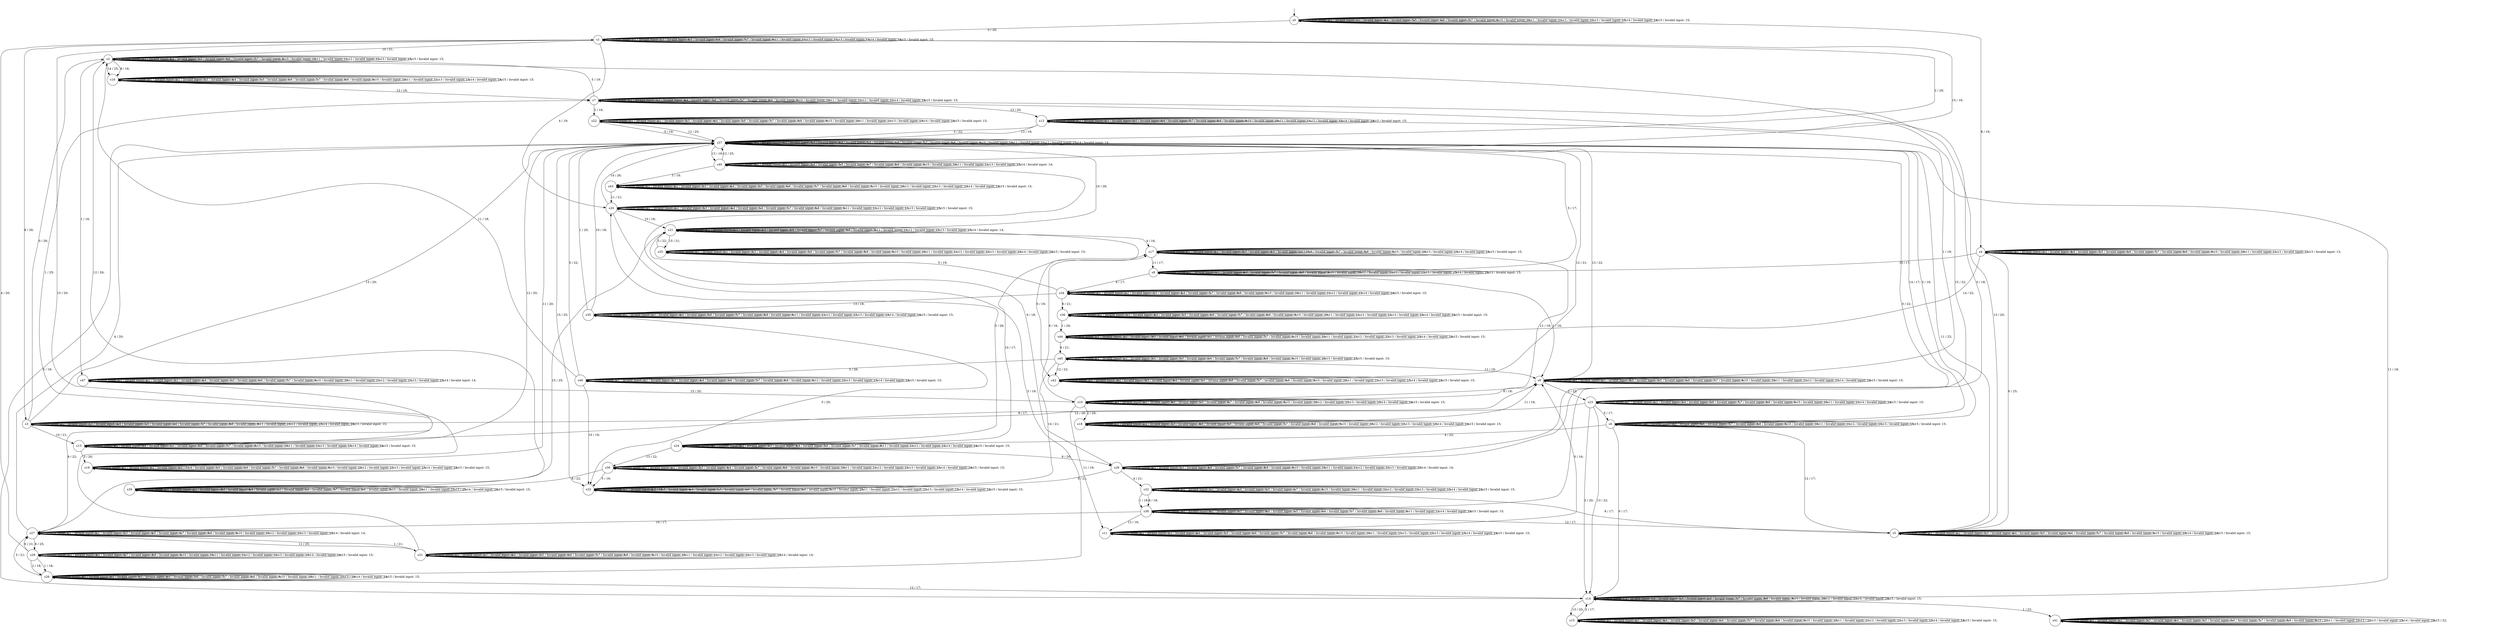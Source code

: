 digraph g {
__start0 [label="" shape="none"];

	s0 [shape="circle" label="s0"];
	s1 [shape="circle" label="s1"];
	s2 [shape="circle" label="s2"];
	s3 [shape="circle" label="s3"];
	s4 [shape="circle" label="s4"];
	s5 [shape="circle" label="s5"];
	s6 [shape="circle" label="s6"];
	s7 [shape="circle" label="s7"];
	s8 [shape="circle" label="s8"];
	s9 [shape="circle" label="s9"];
	s10 [shape="circle" label="s10"];
	s11 [shape="circle" label="s11"];
	s12 [shape="circle" label="s12"];
	s13 [shape="circle" label="s13"];
	s14 [shape="circle" label="s14"];
	s15 [shape="circle" label="s15"];
	s16 [shape="circle" label="s16"];
	s17 [shape="circle" label="s17"];
	s18 [shape="circle" label="s18"];
	s19 [shape="circle" label="s19"];
	s20 [shape="circle" label="s20"];
	s21 [shape="circle" label="s21"];
	s22 [shape="circle" label="s22"];
	s23 [shape="circle" label="s23"];
	s24 [shape="circle" label="s24"];
	s25 [shape="circle" label="s25"];
	s26 [shape="circle" label="s26"];
	s27 [shape="circle" label="s27"];
	s28 [shape="circle" label="s28"];
	s29 [shape="circle" label="s29"];
	s30 [shape="circle" label="s30"];
	s31 [shape="circle" label="s31"];
	s32 [shape="circle" label="s32"];
	s33 [shape="circle" label="s33"];
	s34 [shape="circle" label="s34"];
	s35 [shape="circle" label="s35"];
	s36 [shape="circle" label="s36"];
	s37 [shape="circle" label="s37"];
	s38 [shape="circle" label="s38"];
	s39 [shape="circle" label="s39"];
	s40 [shape="circle" label="s40"];
	s41 [shape="circle" label="s41"];
	s42 [shape="circle" label="s42"];
	s43 [shape="circle" label="s43"];
	s44 [shape="circle" label="s44"];
	s45 [shape="circle" label="s45"];
	s46 [shape="circle" label="s46"];
	s47 [shape="circle" label="s47"];
	s0 -> s1 [label="0 / 20;"];
	s0 -> s0 [label="1 / Invalid input: 2;"];
	s0 -> s0 [label="2 / Invalid input: 3;"];
	s0 -> s0 [label="3 / Invalid input: 4;"];
	s0 -> s0 [label="4 / Invalid input: 5;"];
	s0 -> s0 [label="5 / Invalid input: 6;"];
	s0 -> s0 [label="6 / Invalid input: 7;"];
	s0 -> s0 [label="7 / Invalid input: 8;"];
	s0 -> s4 [label="8 / 19;"];
	s0 -> s0 [label="10 / Invalid input: 10;"];
	s0 -> s0 [label="11 / Invalid input: 11;"];
	s0 -> s0 [label="12 / Invalid input: 12;"];
	s0 -> s0 [label="13 / Invalid input: 13;"];
	s0 -> s0 [label="14 / Invalid input: 14;"];
	s0 -> s0 [label="15 / Invalid input: 15;"];
	s1 -> s1 [label="0 / Invalid input: 1;"];
	s1 -> s1 [label="1 / Invalid input: 2;"];
	s1 -> s37 [label="2 / 20;"];
	s1 -> s1 [label="3 / Invalid input: 4;"];
	s1 -> s20 [label="4 / 19;"];
	s1 -> s1 [label="5 / Invalid input: 6;"];
	s1 -> s1 [label="6 / Invalid input: 7;"];
	s1 -> s1 [label="7 / Invalid input: 8;"];
	s1 -> s3 [label="8 / 26;"];
	s1 -> s2 [label="10 / 21;"];
	s1 -> s1 [label="11 / Invalid input: 11;"];
	s1 -> s1 [label="12 / Invalid input: 12;"];
	s1 -> s1 [label="13 / Invalid input: 13;"];
	s1 -> s1 [label="14 / Invalid input: 14;"];
	s1 -> s1 [label="15 / Invalid input: 15;"];
	s2 -> s38 [label="0 / 18;"];
	s2 -> s47 [label="1 / 16;"];
	s2 -> s2 [label="2 / Invalid input: 3;"];
	s2 -> s2 [label="3 / Invalid input: 4;"];
	s2 -> s2 [label="4 / Invalid input: 5;"];
	s2 -> s2 [label="5 / Invalid input: 6;"];
	s2 -> s2 [label="6 / Invalid input: 7;"];
	s2 -> s2 [label="7 / Invalid input: 8;"];
	s2 -> s16 [label="8 / 16;"];
	s2 -> s2 [label="10 / Invalid input: 10;"];
	s2 -> s2 [label="11 / Invalid input: 11;"];
	s2 -> s2 [label="12 / Invalid input: 12;"];
	s2 -> s2 [label="13 / Invalid input: 13;"];
	s2 -> s16 [label="14 / 25;"];
	s2 -> s2 [label="15 / Invalid input: 15;"];
	s3 -> s2 [label="0 / 26;"];
	s3 -> s3 [label="1 / Invalid input: 2;"];
	s3 -> s3 [label="2 / Invalid input: 3;"];
	s3 -> s3 [label="3 / Invalid input: 4;"];
	s3 -> s3 [label="4 / Invalid input: 5;"];
	s3 -> s3 [label="5 / Invalid input: 6;"];
	s3 -> s3 [label="6 / Invalid input: 7;"];
	s3 -> s3 [label="7 / Invalid input: 8;"];
	s3 -> s3 [label="8 / Invalid input: 9;"];
	s3 -> s13 [label="10 / 21;"];
	s3 -> s3 [label="11 / Invalid input: 11;"];
	s3 -> s3 [label="12 / Invalid input: 12;"];
	s3 -> s37 [label="13 / 20;"];
	s3 -> s3 [label="14 / Invalid input: 14;"];
	s3 -> s3 [label="15 / Invalid input: 15;"];
	s4 -> s5 [label="0 / 25;"];
	s4 -> s4 [label="1 / Invalid input: 2;"];
	s4 -> s4 [label="2 / Invalid input: 3;"];
	s4 -> s4 [label="3 / Invalid input: 4;"];
	s4 -> s4 [label="4 / Invalid input: 5;"];
	s4 -> s4 [label="5 / Invalid input: 6;"];
	s4 -> s4 [label="6 / Invalid input: 7;"];
	s4 -> s4 [label="7 / Invalid input: 8;"];
	s4 -> s4 [label="8 / Invalid input: 9;"];
	s4 -> s4 [label="10 / Invalid input: 10;"];
	s4 -> s4 [label="11 / Invalid input: 11;"];
	s4 -> s4 [label="12 / Invalid input: 12;"];
	s4 -> s4 [label="13 / Invalid input: 13;"];
	s4 -> s44 [label="14 / 22;"];
	s4 -> s8 [label="15 / 17;"];
	s5 -> s5 [label="0 / Invalid input: 1;"];
	s5 -> s5 [label="1 / Invalid input: 2;"];
	s5 -> s5 [label="2 / Invalid input: 3;"];
	s5 -> s5 [label="3 / Invalid input: 4;"];
	s5 -> s5 [label="4 / Invalid input: 5;"];
	s5 -> s5 [label="5 / Invalid input: 6;"];
	s5 -> s5 [label="6 / Invalid input: 7;"];
	s5 -> s5 [label="7 / Invalid input: 8;"];
	s5 -> s5 [label="8 / Invalid input: 9;"];
	s5 -> s5 [label="10 / Invalid input: 10;"];
	s5 -> s37 [label="11 / 22;"];
	s5 -> s6 [label="12 / 17;"];
	s5 -> s7 [label="13 / 20;"];
	s5 -> s5 [label="14 / Invalid input: 14;"];
	s5 -> s5 [label="15 / Invalid input: 15;"];
	s6 -> s14 [label="0 / 17;"];
	s6 -> s6 [label="1 / Invalid input: 2;"];
	s6 -> s6 [label="2 / Invalid input: 3;"];
	s6 -> s37 [label="3 / 16;"];
	s6 -> s24 [label="4 / 22;"];
	s6 -> s6 [label="5 / Invalid input: 6;"];
	s6 -> s6 [label="6 / Invalid input: 7;"];
	s6 -> s6 [label="7 / Invalid input: 8;"];
	s6 -> s6 [label="8 / Invalid input: 9;"];
	s6 -> s6 [label="10 / Invalid input: 10;"];
	s6 -> s6 [label="11 / Invalid input: 11;"];
	s6 -> s6 [label="12 / Invalid input: 12;"];
	s6 -> s6 [label="13 / Invalid input: 13;"];
	s6 -> s37 [label="14 / 17;"];
	s6 -> s6 [label="15 / Invalid input: 15;"];
	s7 -> s7 [label="0 / Invalid input: 1;"];
	s7 -> s7 [label="1 / Invalid input: 2;"];
	s7 -> s22 [label="2 / 16;"];
	s7 -> s7 [label="3 / Invalid input: 4;"];
	s7 -> s7 [label="4 / Invalid input: 5;"];
	s7 -> s2 [label="5 / 19;"];
	s7 -> s7 [label="6 / Invalid input: 7;"];
	s7 -> s7 [label="7 / Invalid input: 8;"];
	s7 -> s7 [label="8 / Invalid input: 9;"];
	s7 -> s7 [label="10 / Invalid input: 10;"];
	s7 -> s7 [label="11 / Invalid input: 11;"];
	s7 -> s7 [label="12 / Invalid input: 12;"];
	s7 -> s12 [label="13 / 20;"];
	s7 -> s7 [label="14 / Invalid input: 14;"];
	s7 -> s7 [label="15 / Invalid input: 15;"];
	s8 -> s8 [label="0 / Invalid input: 1;"];
	s8 -> s9 [label="1 / 16;"];
	s8 -> s8 [label="2 / Invalid input: 3;"];
	s8 -> s8 [label="3 / Invalid input: 4;"];
	s8 -> s34 [label="4 / 17;"];
	s8 -> s37 [label="5 / 17;"];
	s8 -> s8 [label="6 / Invalid input: 7;"];
	s8 -> s8 [label="7 / Invalid input: 8;"];
	s8 -> s8 [label="8 / Invalid input: 9;"];
	s8 -> s8 [label="10 / Invalid input: 10;"];
	s8 -> s8 [label="11 / Invalid input: 11;"];
	s8 -> s8 [label="12 / Invalid input: 12;"];
	s8 -> s8 [label="13 / Invalid input: 13;"];
	s8 -> s8 [label="14 / Invalid input: 14;"];
	s8 -> s8 [label="15 / Invalid input: 15;"];
	s9 -> s9 [label="0 / Invalid input: 1;"];
	s9 -> s9 [label="1 / Invalid input: 2;"];
	s9 -> s23 [label="2 / 22;"];
	s9 -> s9 [label="3 / Invalid input: 4;"];
	s9 -> s9 [label="4 / Invalid input: 5;"];
	s9 -> s9 [label="5 / Invalid input: 6;"];
	s9 -> s9 [label="6 / Invalid input: 7;"];
	s9 -> s9 [label="7 / Invalid input: 8;"];
	s9 -> s10 [label="8 / 19;"];
	s9 -> s9 [label="10 / Invalid input: 10;"];
	s9 -> s9 [label="11 / Invalid input: 11;"];
	s9 -> s9 [label="12 / Invalid input: 12;"];
	s9 -> s37 [label="13 / 22;"];
	s9 -> s9 [label="14 / Invalid input: 14;"];
	s9 -> s9 [label="15 / Invalid input: 15;"];
	s10 -> s10 [label="0 / Invalid input: 1;"];
	s10 -> s10 [label="1 / Invalid input: 2;"];
	s10 -> s18 [label="2 / 26;"];
	s10 -> s10 [label="3 / Invalid input: 4;"];
	s10 -> s10 [label="4 / Invalid input: 5;"];
	s10 -> s10 [label="5 / Invalid input: 6;"];
	s10 -> s17 [label="6 / 16;"];
	s10 -> s10 [label="7 / Invalid input: 8;"];
	s10 -> s10 [label="8 / Invalid input: 9;"];
	s10 -> s10 [label="10 / Invalid input: 10;"];
	s10 -> s11 [label="11 / 19;"];
	s10 -> s10 [label="12 / Invalid input: 12;"];
	s10 -> s10 [label="13 / Invalid input: 13;"];
	s10 -> s10 [label="14 / Invalid input: 14;"];
	s10 -> s10 [label="15 / Invalid input: 15;"];
	s11 -> s9 [label="0 / 16;"];
	s11 -> s11 [label="1 / Invalid input: 2;"];
	s11 -> s11 [label="2 / Invalid input: 3;"];
	s11 -> s11 [label="3 / Invalid input: 4;"];
	s11 -> s11 [label="4 / Invalid input: 5;"];
	s11 -> s11 [label="5 / Invalid input: 6;"];
	s11 -> s11 [label="6 / Invalid input: 7;"];
	s11 -> s11 [label="7 / Invalid input: 8;"];
	s11 -> s11 [label="8 / Invalid input: 9;"];
	s11 -> s11 [label="10 / Invalid input: 10;"];
	s11 -> s11 [label="11 / Invalid input: 11;"];
	s11 -> s11 [label="12 / Invalid input: 12;"];
	s11 -> s11 [label="13 / Invalid input: 13;"];
	s11 -> s11 [label="14 / Invalid input: 14;"];
	s11 -> s11 [label="15 / Invalid input: 15;"];
	s12 -> s12 [label="0 / Invalid input: 1;"];
	s12 -> s9 [label="1 / 19;"];
	s12 -> s12 [label="2 / Invalid input: 3;"];
	s12 -> s37 [label="3 / 22;"];
	s12 -> s12 [label="4 / Invalid input: 5;"];
	s12 -> s12 [label="5 / Invalid input: 6;"];
	s12 -> s12 [label="6 / Invalid input: 7;"];
	s12 -> s12 [label="7 / Invalid input: 8;"];
	s12 -> s12 [label="8 / Invalid input: 9;"];
	s12 -> s12 [label="10 / Invalid input: 10;"];
	s12 -> s12 [label="11 / Invalid input: 11;"];
	s12 -> s12 [label="12 / Invalid input: 12;"];
	s12 -> s37 [label="13 / 19;"];
	s12 -> s12 [label="14 / Invalid input: 14;"];
	s12 -> s12 [label="15 / Invalid input: 15;"];
	s13 -> s13 [label="0 / Invalid input: 1;"];
	s13 -> s7 [label="1 / 25;"];
	s13 -> s13 [label="2 / Invalid input: 3;"];
	s13 -> s19 [label="3 / 20;"];
	s13 -> s13 [label="4 / Invalid input: 5;"];
	s13 -> s13 [label="5 / Invalid input: 6;"];
	s13 -> s13 [label="6 / Invalid input: 7;"];
	s13 -> s13 [label="7 / Invalid input: 8;"];
	s13 -> s9 [label="8 / 17;"];
	s13 -> s13 [label="10 / Invalid input: 10;"];
	s13 -> s13 [label="11 / Invalid input: 11;"];
	s13 -> s37 [label="12 / 20;"];
	s13 -> s13 [label="13 / Invalid input: 13;"];
	s13 -> s13 [label="14 / Invalid input: 14;"];
	s13 -> s13 [label="15 / Invalid input: 15;"];
	s14 -> s14 [label="0 / Invalid input: 1;"];
	s14 -> s41 [label="1 / 22;"];
	s14 -> s14 [label="2 / Invalid input: 3;"];
	s14 -> s37 [label="3 / 19;"];
	s14 -> s14 [label="4 / Invalid input: 5;"];
	s14 -> s14 [label="5 / Invalid input: 6;"];
	s14 -> s14 [label="6 / Invalid input: 7;"];
	s14 -> s14 [label="7 / Invalid input: 8;"];
	s14 -> s14 [label="8 / Invalid input: 9;"];
	s14 -> s14 [label="10 / Invalid input: 10;"];
	s14 -> s37 [label="11 / 18;"];
	s14 -> s14 [label="12 / Invalid input: 12;"];
	s14 -> s15 [label="13 / 20;"];
	s14 -> s14 [label="14 / Invalid input: 14;"];
	s14 -> s14 [label="15 / Invalid input: 15;"];
	s15 -> s15 [label="0 / Invalid input: 1;"];
	s15 -> s15 [label="1 / Invalid input: 2;"];
	s15 -> s14 [label="2 / 17;"];
	s15 -> s15 [label="3 / Invalid input: 4;"];
	s15 -> s15 [label="4 / Invalid input: 5;"];
	s15 -> s15 [label="5 / Invalid input: 6;"];
	s15 -> s15 [label="6 / Invalid input: 7;"];
	s15 -> s15 [label="7 / Invalid input: 8;"];
	s15 -> s15 [label="8 / Invalid input: 9;"];
	s15 -> s15 [label="10 / Invalid input: 10;"];
	s15 -> s15 [label="11 / Invalid input: 11;"];
	s15 -> s15 [label="12 / Invalid input: 12;"];
	s15 -> s15 [label="13 / Invalid input: 13;"];
	s15 -> s15 [label="14 / Invalid input: 14;"];
	s15 -> s15 [label="15 / Invalid input: 15;"];
	s16 -> s16 [label="0 / Invalid input: 1;"];
	s16 -> s16 [label="1 / Invalid input: 2;"];
	s16 -> s16 [label="2 / Invalid input: 3;"];
	s16 -> s16 [label="3 / Invalid input: 4;"];
	s16 -> s16 [label="4 / Invalid input: 5;"];
	s16 -> s16 [label="5 / Invalid input: 6;"];
	s16 -> s16 [label="6 / Invalid input: 7;"];
	s16 -> s16 [label="7 / Invalid input: 8;"];
	s16 -> s16 [label="8 / Invalid input: 9;"];
	s16 -> s16 [label="10 / Invalid input: 10;"];
	s16 -> s16 [label="11 / Invalid input: 11;"];
	s16 -> s7 [label="12 / 16;"];
	s16 -> s16 [label="13 / Invalid input: 13;"];
	s16 -> s16 [label="14 / Invalid input: 14;"];
	s16 -> s16 [label="15 / Invalid input: 15;"];
	s17 -> s17 [label="0 / Invalid input: 1;"];
	s17 -> s17 [label="1 / Invalid input: 2;"];
	s17 -> s17 [label="2 / Invalid input: 3;"];
	s17 -> s17 [label="3 / Invalid input: 4;"];
	s17 -> s17 [label="4 / Invalid input: 5;"];
	s17 -> s17 [label="5 / 16;"];
	s17 -> s17 [label="6 / Invalid input: 7;"];
	s17 -> s17 [label="7 / Invalid input: 8;"];
	s17 -> s17 [label="8 / Invalid input: 9;"];
	s17 -> s17 [label="10 / Invalid input: 10;"];
	s17 -> s8 [label="11 / 17;"];
	s17 -> s10 [label="12 / 19;"];
	s17 -> s17 [label="13 / Invalid input: 13;"];
	s17 -> s17 [label="14 / Invalid input: 14;"];
	s17 -> s17 [label="15 / Invalid input: 15;"];
	s18 -> s18 [label="0 / Invalid input: 1;"];
	s18 -> s18 [label="1 / Invalid input: 2;"];
	s18 -> s18 [label="2 / Invalid input: 3;"];
	s18 -> s18 [label="3 / Invalid input: 4;"];
	s18 -> s18 [label="4 / Invalid input: 5;"];
	s18 -> s18 [label="5 / Invalid input: 6;"];
	s18 -> s18 [label="6 / Invalid input: 7;"];
	s18 -> s18 [label="7 / Invalid input: 8;"];
	s18 -> s18 [label="8 / Invalid input: 9;"];
	s18 -> s18 [label="10 / Invalid input: 10;"];
	s18 -> s9 [label="11 / 16;"];
	s18 -> s18 [label="12 / Invalid input: 12;"];
	s18 -> s18 [label="13 / Invalid input: 13;"];
	s18 -> s18 [label="14 / Invalid input: 14;"];
	s18 -> s18 [label="15 / Invalid input: 15;"];
	s19 -> s19 [label="0 / Invalid input: 1;"];
	s19 -> s19 [label="1 / Invalid input: 2;"];
	s19 -> s19 [label="2 / Invalid input: 3;"];
	s19 -> s19 [label="3 / 21;"];
	s19 -> s19 [label="4 / Invalid input: 5;"];
	s19 -> s19 [label="5 / Invalid input: 6;"];
	s19 -> s19 [label="6 / Invalid input: 7;"];
	s19 -> s19 [label="7 / Invalid input: 8;"];
	s19 -> s19 [label="8 / Invalid input: 9;"];
	s19 -> s19 [label="10 / Invalid input: 10;"];
	s19 -> s37 [label="11 / 20;"];
	s19 -> s19 [label="12 / Invalid input: 12;"];
	s19 -> s19 [label="13 / Invalid input: 13;"];
	s19 -> s19 [label="14 / Invalid input: 14;"];
	s19 -> s19 [label="15 / Invalid input: 15;"];
	s20 -> s20 [label="0 / Invalid input: 1;"];
	s20 -> s20 [label="1 / Invalid input: 2;"];
	s20 -> s20 [label="2 / Invalid input: 3;"];
	s20 -> s20 [label="3 / Invalid input: 4;"];
	s20 -> s20 [label="4 / Invalid input: 5;"];
	s20 -> s26 [label="5 / 18;"];
	s20 -> s20 [label="6 / Invalid input: 7;"];
	s20 -> s20 [label="7 / Invalid input: 8;"];
	s20 -> s20 [label="8 / Invalid input: 9;"];
	s20 -> s21 [label="10 / 18;"];
	s20 -> s20 [label="11 / Invalid input: 11;"];
	s20 -> s20 [label="12 / Invalid input: 12;"];
	s20 -> s20 [label="13 / Invalid input: 13;"];
	s20 -> s37 [label="14 / 26;"];
	s20 -> s20 [label="15 / Invalid input: 15;"];
	s21 -> s42 [label="0 / 19;"];
	s21 -> s21 [label="1 / Invalid input: 2;"];
	s21 -> s21 [label="2 / Invalid input: 3;"];
	s21 -> s21 [label="3 / Invalid input: 4;"];
	s21 -> s17 [label="4 / 16;"];
	s21 -> s21 [label="5 / Invalid input: 6;"];
	s21 -> s21 [label="6 / Invalid input: 7;"];
	s21 -> s21 [label="7 / Invalid input: 8;"];
	s21 -> s21 [label="8 / Invalid input: 9;"];
	s21 -> s37 [label="10 / 26;"];
	s21 -> s21 [label="11 / Invalid input: 11;"];
	s21 -> s21 [label="12 / Invalid input: 12;"];
	s21 -> s21 [label="13 / Invalid input: 13;"];
	s21 -> s21 [label="14 / Invalid input: 14;"];
	s21 -> s25 [label="15 / 21;"];
	s22 -> s22 [label="0 / Invalid input: 1;"];
	s22 -> s22 [label="1 / Invalid input: 2;"];
	s22 -> s22 [label="2 / Invalid input: 3;"];
	s22 -> s22 [label="3 / Invalid input: 4;"];
	s22 -> s22 [label="4 / Invalid input: 5;"];
	s22 -> s37 [label="5 / 19;"];
	s22 -> s22 [label="6 / Invalid input: 7;"];
	s22 -> s22 [label="7 / Invalid input: 8;"];
	s22 -> s22 [label="8 / Invalid input: 9;"];
	s22 -> s22 [label="10 / Invalid input: 10;"];
	s22 -> s22 [label="11 / Invalid input: 11;"];
	s22 -> s37 [label="12 / 25;"];
	s22 -> s22 [label="13 / Invalid input: 13;"];
	s22 -> s22 [label="14 / Invalid input: 14;"];
	s22 -> s22 [label="15 / Invalid input: 15;"];
	s23 -> s23 [label="0 / Invalid input: 1;"];
	s23 -> s23 [label="1 / Invalid input: 2;"];
	s23 -> s23 [label="2 / Invalid input: 3;"];
	s23 -> s14 [label="3 / 20;"];
	s23 -> s23 [label="4 / Invalid input: 5;"];
	s23 -> s6 [label="5 / 17;"];
	s23 -> s23 [label="6 / Invalid input: 7;"];
	s23 -> s23 [label="7 / Invalid input: 8;"];
	s23 -> s23 [label="8 / Invalid input: 9;"];
	s23 -> s23 [label="10 / Invalid input: 10;"];
	s23 -> s23 [label="11 / Invalid input: 11;"];
	s23 -> s3 [label="12 / 26;"];
	s23 -> s14 [label="13 / 22;"];
	s23 -> s23 [label="14 / Invalid input: 14;"];
	s23 -> s23 [label="15 / Invalid input: 15;"];
	s24 -> s24 [label="0 / Invalid input: 1;"];
	s24 -> s24 [label="1 / Invalid input: 2;"];
	s24 -> s24 [label="2 / Invalid input: 3;"];
	s24 -> s24 [label="3 / Invalid input: 4;"];
	s24 -> s24 [label="4 / Invalid input: 5;"];
	s24 -> s20 [label="5 / 26;"];
	s24 -> s24 [label="6 / Invalid input: 7;"];
	s24 -> s24 [label="7 / Invalid input: 8;"];
	s24 -> s28 [label="8 / 20;"];
	s24 -> s17 [label="10 / 17;"];
	s24 -> s24 [label="11 / Invalid input: 11;"];
	s24 -> s24 [label="12 / Invalid input: 12;"];
	s24 -> s30 [label="13 / 22;"];
	s24 -> s24 [label="14 / Invalid input: 14;"];
	s24 -> s24 [label="15 / Invalid input: 15;"];
	s25 -> s25 [label="0 / Invalid input: 1;"];
	s25 -> s25 [label="1 / Invalid input: 2;"];
	s25 -> s25 [label="2 / Invalid input: 3;"];
	s25 -> s25 [label="3 / Invalid input: 4;"];
	s25 -> s25 [label="4 / Invalid input: 5;"];
	s25 -> s21 [label="5 / 22;"];
	s25 -> s25 [label="6 / Invalid input: 7;"];
	s25 -> s25 [label="7 / Invalid input: 8;"];
	s25 -> s25 [label="8 / Invalid input: 9;"];
	s25 -> s25 [label="10 / Invalid input: 10;"];
	s25 -> s25 [label="11 / Invalid input: 11;"];
	s25 -> s25 [label="12 / Invalid input: 12;"];
	s25 -> s25 [label="13 / Invalid input: 13;"];
	s25 -> s25 [label="14 / Invalid input: 14;"];
	s25 -> s25 [label="15 / Invalid input: 15;"];
	s26 -> s26 [label="0 / Invalid input: 1;"];
	s26 -> s26 [label="1 / Invalid input: 2;"];
	s26 -> s26 [label="2 / Invalid input: 3;"];
	s26 -> s26 [label="3 / Invalid input: 4;"];
	s26 -> s26 [label="4 / Invalid input: 5;"];
	s26 -> s27 [label="5 / 21;"];
	s26 -> s26 [label="6 / Invalid input: 7;"];
	s26 -> s26 [label="7 / Invalid input: 8;"];
	s26 -> s26 [label="8 / Invalid input: 9;"];
	s26 -> s26 [label="10 / Invalid input: 10;"];
	s26 -> s26 [label="11 / Invalid input: 11;"];
	s26 -> s14 [label="12 / 17;"];
	s26 -> s26 [label="13 / 19;"];
	s26 -> s26 [label="14 / Invalid input: 14;"];
	s26 -> s26 [label="15 / Invalid input: 15;"];
	s27 -> s27 [label="0 / Invalid input: 1;"];
	s27 -> s27 [label="1 / Invalid input: 2;"];
	s27 -> s27 [label="2 / Invalid input: 3;"];
	s27 -> s27 [label="3 / Invalid input: 4;"];
	s27 -> s37 [label="4 / 20;"];
	s27 -> s27 [label="5 / Invalid input: 6;"];
	s27 -> s29 [label="6 / 25;"];
	s27 -> s27 [label="7 / Invalid input: 8;"];
	s27 -> s27 [label="8 / Invalid input: 9;"];
	s27 -> s27 [label="10 / Invalid input: 10;"];
	s27 -> s31 [label="11 / 25;"];
	s27 -> s27 [label="12 / Invalid input: 12;"];
	s27 -> s27 [label="13 / Invalid input: 13;"];
	s27 -> s27 [label="14 / Invalid input: 14;"];
	s27 -> s21 [label="15 / 25;"];
	s28 -> s37 [label="0 / 22;"];
	s28 -> s28 [label="1 / Invalid input: 2;"];
	s28 -> s28 [label="2 / Invalid input: 3;"];
	s28 -> s28 [label="3 / Invalid input: 4;"];
	s28 -> s32 [label="4 / 21;"];
	s28 -> s33 [label="5 / 21;"];
	s28 -> s28 [label="6 / Invalid input: 7;"];
	s28 -> s28 [label="7 / Invalid input: 8;"];
	s28 -> s28 [label="8 / Invalid input: 9;"];
	s28 -> s28 [label="10 / Invalid input: 10;"];
	s28 -> s28 [label="11 / Invalid input: 11;"];
	s28 -> s28 [label="12 / Invalid input: 12;"];
	s28 -> s28 [label="13 / Invalid input: 13;"];
	s28 -> s28 [label="14 / Invalid input: 14;"];
	s28 -> s7 [label="15 / 22;"];
	s29 -> s29 [label="0 / Invalid input: 1;"];
	s29 -> s26 [label="1 / 18;"];
	s29 -> s26 [label="2 / 18;"];
	s29 -> s29 [label="3 / Invalid input: 4;"];
	s29 -> s1 [label="4 / 20;"];
	s29 -> s29 [label="5 / Invalid input: 6;"];
	s29 -> s27 [label="6 / 21;"];
	s29 -> s29 [label="7 / Invalid input: 8;"];
	s29 -> s29 [label="8 / Invalid input: 9;"];
	s29 -> s29 [label="10 / Invalid input: 10;"];
	s29 -> s29 [label="11 / Invalid input: 11;"];
	s29 -> s29 [label="12 / Invalid input: 12;"];
	s29 -> s29 [label="13 / Invalid input: 13;"];
	s29 -> s29 [label="14 / Invalid input: 14;"];
	s29 -> s29 [label="15 / Invalid input: 15;"];
	s30 -> s30 [label="0 / Invalid input: 1;"];
	s30 -> s30 [label="1 / Invalid input: 2;"];
	s30 -> s30 [label="2 / Invalid input: 3;"];
	s30 -> s30 [label="3 / Invalid input: 4;"];
	s30 -> s30 [label="4 / Invalid input: 5;"];
	s30 -> s33 [label="5 / 16;"];
	s30 -> s39 [label="6 / 22;"];
	s30 -> s30 [label="7 / Invalid input: 8;"];
	s30 -> s30 [label="8 / Invalid input: 9;"];
	s30 -> s30 [label="10 / Invalid input: 10;"];
	s30 -> s30 [label="11 / Invalid input: 11;"];
	s30 -> s30 [label="12 / Invalid input: 12;"];
	s30 -> s30 [label="13 / Invalid input: 13;"];
	s30 -> s30 [label="14 / Invalid input: 14;"];
	s30 -> s30 [label="15 / Invalid input: 15;"];
	s31 -> s31 [label="0 / Invalid input: 1;"];
	s31 -> s27 [label="1 / 21;"];
	s31 -> s31 [label="2 / Invalid input: 3;"];
	s31 -> s31 [label="3 / Invalid input: 4;"];
	s31 -> s31 [label="4 / Invalid input: 5;"];
	s31 -> s31 [label="5 / Invalid input: 6;"];
	s31 -> s31 [label="6 / Invalid input: 7;"];
	s31 -> s31 [label="7 / Invalid input: 8;"];
	s31 -> s31 [label="8 / Invalid input: 9;"];
	s31 -> s31 [label="10 / Invalid input: 10;"];
	s31 -> s31 [label="11 / Invalid input: 11;"];
	s31 -> s31 [label="12 / Invalid input: 12;"];
	s31 -> s31 [label="13 / Invalid input: 13;"];
	s31 -> s31 [label="14 / Invalid input: 14;"];
	s31 -> s1 [label="15 / 20;"];
	s32 -> s32 [label="0 / Invalid input: 1;"];
	s32 -> s38 [label="1 / 18;"];
	s32 -> s32 [label="2 / Invalid input: 3;"];
	s32 -> s32 [label="3 / Invalid input: 4;"];
	s32 -> s32 [label="4 / Invalid input: 5;"];
	s32 -> s32 [label="5 / Invalid input: 6;"];
	s32 -> s38 [label="6 / 18;"];
	s32 -> s32 [label="7 / Invalid input: 8;"];
	s32 -> s5 [label="8 / 17;"];
	s32 -> s32 [label="10 / Invalid input: 10;"];
	s32 -> s32 [label="11 / Invalid input: 11;"];
	s32 -> s32 [label="12 / Invalid input: 12;"];
	s32 -> s32 [label="13 / Invalid input: 13;"];
	s32 -> s32 [label="14 / Invalid input: 14;"];
	s32 -> s32 [label="15 / Invalid input: 15;"];
	s33 -> s33 [label="0 / Invalid input: 1;"];
	s33 -> s33 [label="1 / Invalid input: 2;"];
	s33 -> s33 [label="2 / 19;"];
	s33 -> s33 [label="3 / Invalid input: 4;"];
	s33 -> s33 [label="4 / Invalid input: 5;"];
	s33 -> s33 [label="5 / Invalid input: 6;"];
	s33 -> s33 [label="6 / Invalid input: 7;"];
	s33 -> s33 [label="7 / Invalid input: 8;"];
	s33 -> s33 [label="8 / Invalid input: 9;"];
	s33 -> s33 [label="10 / Invalid input: 10;"];
	s33 -> s33 [label="11 / Invalid input: 11;"];
	s33 -> s33 [label="12 / Invalid input: 12;"];
	s33 -> s33 [label="13 / Invalid input: 13;"];
	s33 -> s33 [label="14 / Invalid input: 14;"];
	s33 -> s33 [label="15 / Invalid input: 15;"];
	s34 -> s34 [label="0 / Invalid input: 1;"];
	s34 -> s34 [label="1 / Invalid input: 2;"];
	s34 -> s34 [label="2 / Invalid input: 3;"];
	s34 -> s34 [label="3 / Invalid input: 4;"];
	s34 -> s34 [label="4 / Invalid input: 5;"];
	s34 -> s21 [label="5 / 19;"];
	s34 -> s36 [label="6 / 21;"];
	s34 -> s34 [label="7 / Invalid input: 8;"];
	s34 -> s34 [label="8 / Invalid input: 9;"];
	s34 -> s34 [label="10 / Invalid input: 10;"];
	s34 -> s34 [label="11 / Invalid input: 11;"];
	s34 -> s34 [label="12 / Invalid input: 12;"];
	s34 -> s35 [label="13 / 19;"];
	s34 -> s34 [label="14 / Invalid input: 14;"];
	s34 -> s34 [label="15 / Invalid input: 15;"];
	s35 -> s35 [label="0 / Invalid input: 1;"];
	s35 -> s37 [label="1 / 20;"];
	s35 -> s35 [label="2 / Invalid input: 3;"];
	s35 -> s35 [label="3 / Invalid input: 4;"];
	s35 -> s35 [label="4 / Invalid input: 5;"];
	s35 -> s33 [label="5 / 20;"];
	s35 -> s35 [label="6 / Invalid input: 7;"];
	s35 -> s35 [label="7 / Invalid input: 8;"];
	s35 -> s35 [label="8 / Invalid input: 9;"];
	s35 -> s37 [label="10 / 18;"];
	s35 -> s35 [label="11 / Invalid input: 11;"];
	s35 -> s35 [label="12 / Invalid input: 12;"];
	s35 -> s35 [label="13 / Invalid input: 13;"];
	s35 -> s35 [label="14 / Invalid input: 14;"];
	s35 -> s35 [label="15 / Invalid input: 15;"];
	s36 -> s36 [label="0 / Invalid input: 1;"];
	s36 -> s44 [label="1 / 26;"];
	s36 -> s36 [label="2 / Invalid input: 3;"];
	s36 -> s36 [label="3 / Invalid input: 4;"];
	s36 -> s36 [label="4 / Invalid input: 5;"];
	s36 -> s36 [label="5 / Invalid input: 6;"];
	s36 -> s36 [label="6 / Invalid input: 7;"];
	s36 -> s36 [label="7 / Invalid input: 8;"];
	s36 -> s36 [label="8 / Invalid input: 9;"];
	s36 -> s36 [label="10 / Invalid input: 10;"];
	s36 -> s36 [label="11 / Invalid input: 11;"];
	s36 -> s36 [label="12 / Invalid input: 12;"];
	s36 -> s36 [label="13 / Invalid input: 13;"];
	s36 -> s36 [label="14 / Invalid input: 14;"];
	s36 -> s36 [label="15 / Invalid input: 15;"];
	s37 -> s37 [label="0 / Invalid input: 1;"];
	s37 -> s37 [label="1 / Invalid input: 2;"];
	s37 -> s37 [label="2 / Invalid input: 3;"];
	s37 -> s37 [label="3 / Invalid input: 4;"];
	s37 -> s37 [label="4 / Invalid input: 5;"];
	s37 -> s37 [label="5 / Invalid input: 6;"];
	s37 -> s37 [label="6 / Invalid input: 7;"];
	s37 -> s37 [label="7 / Invalid input: 8;"];
	s37 -> s37 [label="8 / Invalid input: 9;"];
	s37 -> s37 [label="10 / Invalid input: 10;"];
	s37 -> s37 [label="11 / Invalid input: 11;"];
	s37 -> s37 [label="12 / Invalid input: 12;"];
	s37 -> s40 [label="13 / 19;"];
	s37 -> s37 [label="14 / Invalid input: 14;"];
	s37 -> s33 [label="15 / 25;"];
	s38 -> s38 [label="0 / Invalid input: 1;"];
	s38 -> s38 [label="1 / Invalid input: 2;"];
	s38 -> s38 [label="2 / Invalid input: 3;"];
	s38 -> s38 [label="3 / Invalid input: 4;"];
	s38 -> s38 [label="4 / Invalid input: 5;"];
	s38 -> s38 [label="5 / Invalid input: 6;"];
	s38 -> s38 [label="6 / Invalid input: 7;"];
	s38 -> s38 [label="7 / Invalid input: 8;"];
	s38 -> s38 [label="8 / Invalid input: 9;"];
	s38 -> s27 [label="10 / 17;"];
	s38 -> s38 [label="11 / Invalid input: 11;"];
	s38 -> s5 [label="12 / 17;"];
	s38 -> s11 [label="13 / 16;"];
	s38 -> s38 [label="14 / Invalid input: 14;"];
	s38 -> s38 [label="15 / Invalid input: 15;"];
	s39 -> s39 [label="0 / Invalid input: 1;"];
	s39 -> s39 [label="1 / Invalid input: 2;"];
	s39 -> s39 [label="2 / Invalid input: 3;"];
	s39 -> s39 [label="3 / Invalid input: 4;"];
	s39 -> s39 [label="4 / Invalid input: 5;"];
	s39 -> s39 [label="5 / Invalid input: 6;"];
	s39 -> s39 [label="6 / Invalid input: 7;"];
	s39 -> s39 [label="7 / Invalid input: 8;"];
	s39 -> s39 [label="8 / Invalid input: 9;"];
	s39 -> s39 [label="10 / Invalid input: 10;"];
	s39 -> s39 [label="11 / Invalid input: 11;"];
	s39 -> s2 [label="12 / 26;"];
	s39 -> s39 [label="13 / 25;"];
	s39 -> s39 [label="14 / Invalid input: 14;"];
	s39 -> s39 [label="15 / Invalid input: 15;"];
	s40 -> s40 [label="0 / Invalid input: 1;"];
	s40 -> s40 [label="1 / Invalid input: 2;"];
	s40 -> s40 [label="2 / Invalid input: 3;"];
	s40 -> s43 [label="3 / 18;"];
	s40 -> s40 [label="4 / Invalid input: 5;"];
	s40 -> s40 [label="5 / Invalid input: 6;"];
	s40 -> s28 [label="6 / 18;"];
	s40 -> s40 [label="7 / Invalid input: 8;"];
	s40 -> s40 [label="8 / Invalid input: 9;"];
	s40 -> s40 [label="10 / Invalid input: 10;"];
	s40 -> s40 [label="11 / Invalid input: 11;"];
	s40 -> s37 [label="12 / 25;"];
	s40 -> s40 [label="13 / Invalid input: 13;"];
	s40 -> s40 [label="14 / Invalid input: 14;"];
	s40 -> s1 [label="15 / 16;"];
	s41 -> s41 [label="0 / Invalid input: 1;"];
	s41 -> s41 [label="1 / Invalid input: 2;"];
	s41 -> s41 [label="2 / Invalid input: 3;"];
	s41 -> s41 [label="3 / Invalid input: 4;"];
	s41 -> s41 [label="4 / Invalid input: 5;"];
	s41 -> s41 [label="5 / Invalid input: 6;"];
	s41 -> s41 [label="6 / Invalid input: 7;"];
	s41 -> s41 [label="7 / Invalid input: 8;"];
	s41 -> s41 [label="8 / Invalid input: 9;"];
	s41 -> s41 [label="10 / 22;"];
	s41 -> s41 [label="11 / Invalid input: 11;"];
	s41 -> s41 [label="12 / 22;"];
	s41 -> s41 [label="13 / Invalid input: 13;"];
	s41 -> s41 [label="14 / Invalid input: 14;"];
	s41 -> s41 [label="15 / 22;"];
	s42 -> s42 [label="0 / Invalid input: 1;"];
	s42 -> s42 [label="1 / Invalid input: 2;"];
	s42 -> s42 [label="2 / Invalid input: 3;"];
	s42 -> s42 [label="3 / Invalid input: 4;"];
	s42 -> s42 [label="4 / Invalid input: 5;"];
	s42 -> s42 [label="5 / Invalid input: 6;"];
	s42 -> s42 [label="6 / Invalid input: 7;"];
	s42 -> s42 [label="7 / Invalid input: 8;"];
	s42 -> s42 [label="8 / Invalid input: 9;"];
	s42 -> s42 [label="10 / Invalid input: 10;"];
	s42 -> s42 [label="11 / Invalid input: 11;"];
	s42 -> s37 [label="12 / 21;"];
	s42 -> s42 [label="13 / Invalid input: 13;"];
	s42 -> s42 [label="14 / Invalid input: 14;"];
	s42 -> s42 [label="15 / Invalid input: 15;"];
	s43 -> s43 [label="0 / Invalid input: 1;"];
	s43 -> s43 [label="1 / Invalid input: 2;"];
	s43 -> s43 [label="2 / Invalid input: 3;"];
	s43 -> s43 [label="3 / Invalid input: 4;"];
	s43 -> s43 [label="4 / Invalid input: 5;"];
	s43 -> s43 [label="5 / Invalid input: 6;"];
	s43 -> s43 [label="6 / Invalid input: 7;"];
	s43 -> s43 [label="7 / Invalid input: 8;"];
	s43 -> s43 [label="8 / Invalid input: 9;"];
	s43 -> s43 [label="10 / Invalid input: 10;"];
	s43 -> s20 [label="11 / 21;"];
	s43 -> s43 [label="12 / Invalid input: 12;"];
	s43 -> s43 [label="13 / Invalid input: 13;"];
	s43 -> s43 [label="14 / Invalid input: 14;"];
	s43 -> s43 [label="15 / Invalid input: 15;"];
	s44 -> s44 [label="0 / Invalid input: 1;"];
	s44 -> s44 [label="1 / Invalid input: 2;"];
	s44 -> s44 [label="2 / Invalid input: 3;"];
	s44 -> s44 [label="3 / Invalid input: 4;"];
	s44 -> s44 [label="4 / Invalid input: 5;"];
	s44 -> s44 [label="5 / Invalid input: 6;"];
	s44 -> s44 [label="6 / Invalid input: 7;"];
	s44 -> s44 [label="7 / Invalid input: 8;"];
	s44 -> s45 [label="8 / 21;"];
	s44 -> s44 [label="10 / Invalid input: 10;"];
	s44 -> s44 [label="11 / Invalid input: 11;"];
	s44 -> s44 [label="12 / Invalid input: 12;"];
	s44 -> s44 [label="13 / Invalid input: 13;"];
	s44 -> s44 [label="14 / Invalid input: 14;"];
	s44 -> s44 [label="15 / Invalid input: 15;"];
	s45 -> s45 [label="0 / Invalid input: 1;"];
	s45 -> s45 [label="1 / Invalid input: 2;"];
	s45 -> s45 [label="2 / Invalid input: 3;"];
	s45 -> s46 [label="3 / 26;"];
	s45 -> s45 [label="4 / Invalid input: 5;"];
	s45 -> s45 [label="5 / Invalid input: 6;"];
	s45 -> s45 [label="6 / Invalid input: 7;"];
	s45 -> s45 [label="7 / Invalid input: 8;"];
	s45 -> s45 [label="8 / Invalid input: 9;"];
	s45 -> s45 [label="10 / Invalid input: 10;"];
	s45 -> s9 [label="11 / 19;"];
	s45 -> s42 [label="12 / 22;"];
	s45 -> s45 [label="13 / Invalid input: 13;"];
	s45 -> s33 [label="14 / 21;"];
	s45 -> s45 [label="15 / Invalid input: 15;"];
	s46 -> s46 [label="0 / Invalid input: 1;"];
	s46 -> s46 [label="1 / Invalid input: 2;"];
	s46 -> s46 [label="2 / Invalid input: 3;"];
	s46 -> s46 [label="3 / Invalid input: 4;"];
	s46 -> s46 [label="4 / Invalid input: 5;"];
	s46 -> s37 [label="5 / 22;"];
	s46 -> s46 [label="6 / Invalid input: 7;"];
	s46 -> s46 [label="7 / Invalid input: 8;"];
	s46 -> s46 [label="8 / Invalid input: 9;"];
	s46 -> s33 [label="10 / 19;"];
	s46 -> s2 [label="11 / 18;"];
	s46 -> s46 [label="12 / Invalid input: 12;"];
	s46 -> s46 [label="13 / Invalid input: 13;"];
	s46 -> s46 [label="14 / Invalid input: 14;"];
	s46 -> s46 [label="15 / Invalid input: 15;"];
	s47 -> s47 [label="0 / Invalid input: 1;"];
	s47 -> s47 [label="1 / Invalid input: 2;"];
	s47 -> s47 [label="2 / Invalid input: 3;"];
	s47 -> s47 [label="3 / Invalid input: 4;"];
	s47 -> s47 [label="4 / Invalid input: 5;"];
	s47 -> s47 [label="5 / Invalid input: 6;"];
	s47 -> s47 [label="6 / Invalid input: 7;"];
	s47 -> s47 [label="7 / Invalid input: 8;"];
	s47 -> s27 [label="8 / 22;"];
	s47 -> s47 [label="10 / Invalid input: 10;"];
	s47 -> s47 [label="11 / Invalid input: 11;"];
	s47 -> s47 [label="12 / Invalid input: 12;"];
	s47 -> s47 [label="13 / Invalid input: 13;"];
	s47 -> s47 [label="14 / Invalid input: 14;"];
	s47 -> s10 [label="15 / 20;"];

__start0 -> s0;
}
